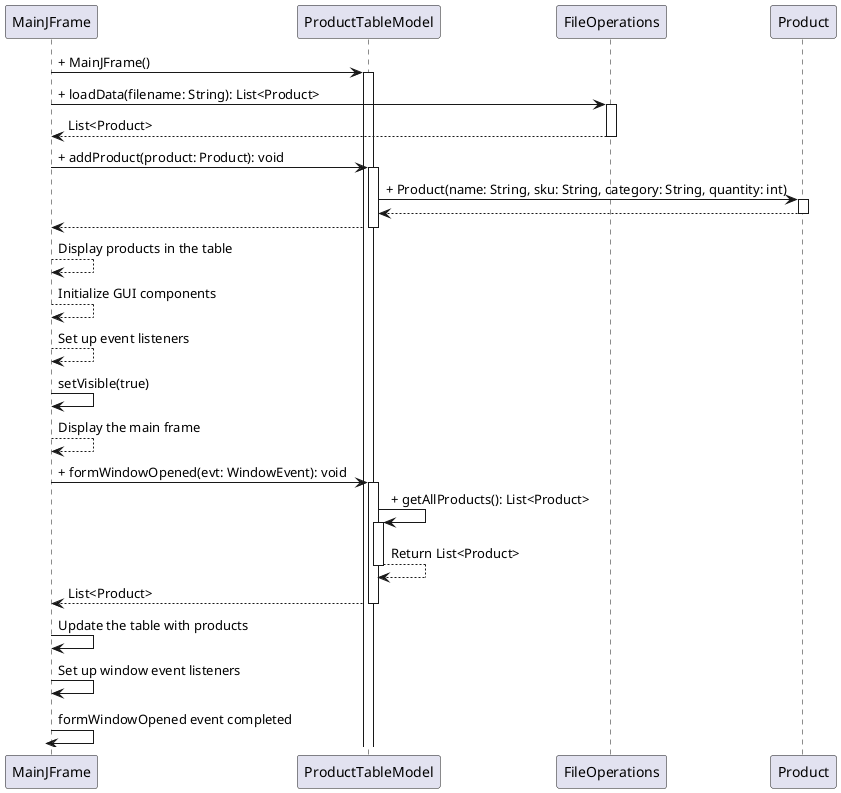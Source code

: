 @startuml
!define RECTANGLE class

participant "MainJFrame" as MainJFrame
participant "ProductTableModel" as ProductTableModel
participant "FileOperations" as FileOperations
participant "Product" as Product

MainJFrame -> ProductTableModel: + MainJFrame()
activate ProductTableModel

MainJFrame -> FileOperations: + loadData(filename: String): List<Product>
activate FileOperations
FileOperations --> MainJFrame: List<Product>
deactivate FileOperations

MainJFrame -> ProductTableModel: + addProduct(product: Product): void
activate ProductTableModel
ProductTableModel -> Product: + Product(name: String, sku: String, category: String, quantity: int)
activate Product
Product --> ProductTableModel:
deactivate Product

ProductTableModel --> MainJFrame:
deactivate ProductTableModel

MainJFrame --> MainJFrame: Display products in the table
MainJFrame --> MainJFrame: Initialize GUI components
MainJFrame --> MainJFrame: Set up event listeners

MainJFrame -> MainJFrame: setVisible(true)

MainJFrame --> MainJFrame: Display the main frame

MainJFrame -> ProductTableModel: + formWindowOpened(evt: WindowEvent): void
activate ProductTableModel
ProductTableModel -> ProductTableModel: + getAllProducts(): List<Product>
activate ProductTableModel
ProductTableModel --> ProductTableModel: Return List<Product>
deactivate ProductTableModel
ProductTableModel --> MainJFrame: List<Product>
deactivate ProductTableModel

MainJFrame -> MainJFrame: Update the table with products
MainJFrame -> MainJFrame: Set up window event listeners

MainJFrame -> MainJFrame: formWindowOpened event completed
deactivate MainJFrame

@enduml
